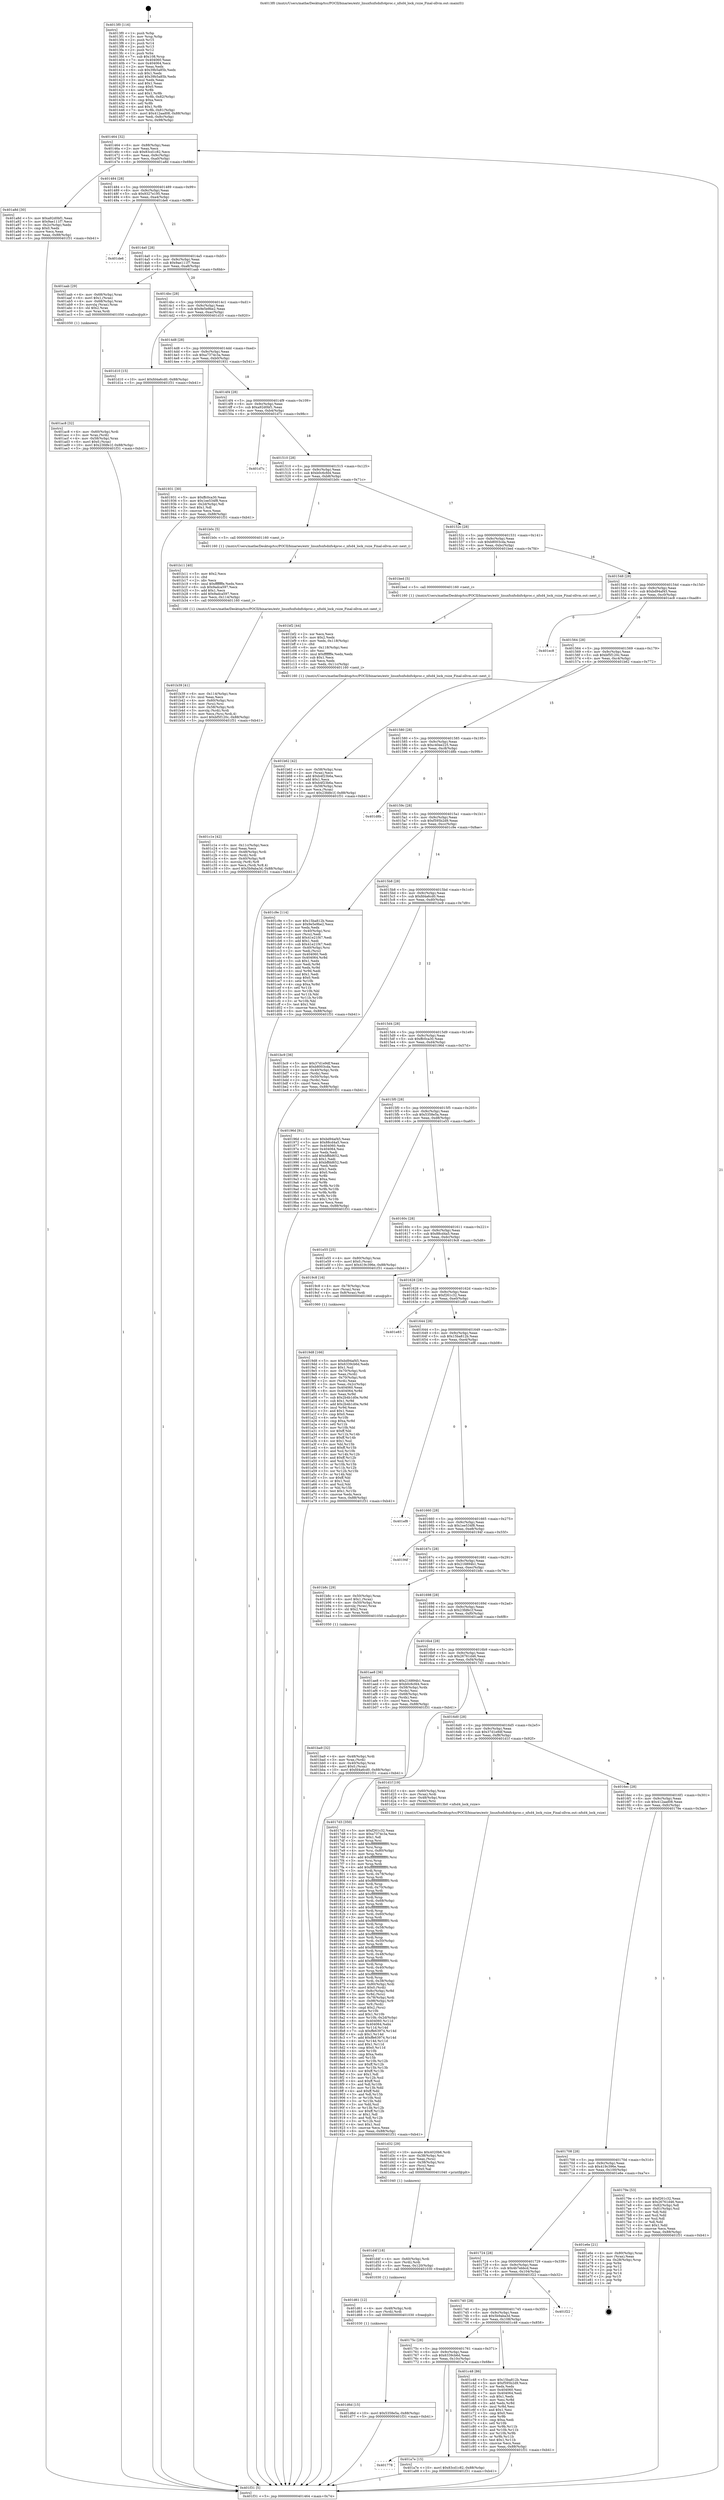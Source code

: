 digraph "0x4013f0" {
  label = "0x4013f0 (/mnt/c/Users/mathe/Desktop/tcc/POCII/binaries/extr_linuxfsnfsdnfs4proc.c_nfsd4_lock_rsize_Final-ollvm.out::main(0))"
  labelloc = "t"
  node[shape=record]

  Entry [label="",width=0.3,height=0.3,shape=circle,fillcolor=black,style=filled]
  "0x401464" [label="{
     0x401464 [32]\l
     | [instrs]\l
     &nbsp;&nbsp;0x401464 \<+6\>: mov -0x88(%rbp),%eax\l
     &nbsp;&nbsp;0x40146a \<+2\>: mov %eax,%ecx\l
     &nbsp;&nbsp;0x40146c \<+6\>: sub $0x83cd1c82,%ecx\l
     &nbsp;&nbsp;0x401472 \<+6\>: mov %eax,-0x9c(%rbp)\l
     &nbsp;&nbsp;0x401478 \<+6\>: mov %ecx,-0xa0(%rbp)\l
     &nbsp;&nbsp;0x40147e \<+6\>: je 0000000000401a8d \<main+0x69d\>\l
  }"]
  "0x401a8d" [label="{
     0x401a8d [30]\l
     | [instrs]\l
     &nbsp;&nbsp;0x401a8d \<+5\>: mov $0xa92d0bf1,%eax\l
     &nbsp;&nbsp;0x401a92 \<+5\>: mov $0x9ae111f7,%ecx\l
     &nbsp;&nbsp;0x401a97 \<+3\>: mov -0x2c(%rbp),%edx\l
     &nbsp;&nbsp;0x401a9a \<+3\>: cmp $0x0,%edx\l
     &nbsp;&nbsp;0x401a9d \<+3\>: cmove %ecx,%eax\l
     &nbsp;&nbsp;0x401aa0 \<+6\>: mov %eax,-0x88(%rbp)\l
     &nbsp;&nbsp;0x401aa6 \<+5\>: jmp 0000000000401f31 \<main+0xb41\>\l
  }"]
  "0x401484" [label="{
     0x401484 [28]\l
     | [instrs]\l
     &nbsp;&nbsp;0x401484 \<+5\>: jmp 0000000000401489 \<main+0x99\>\l
     &nbsp;&nbsp;0x401489 \<+6\>: mov -0x9c(%rbp),%eax\l
     &nbsp;&nbsp;0x40148f \<+5\>: sub $0x9327e195,%eax\l
     &nbsp;&nbsp;0x401494 \<+6\>: mov %eax,-0xa4(%rbp)\l
     &nbsp;&nbsp;0x40149a \<+6\>: je 0000000000401de6 \<main+0x9f6\>\l
  }"]
  Exit [label="",width=0.3,height=0.3,shape=circle,fillcolor=black,style=filled,peripheries=2]
  "0x401de6" [label="{
     0x401de6\l
  }", style=dashed]
  "0x4014a0" [label="{
     0x4014a0 [28]\l
     | [instrs]\l
     &nbsp;&nbsp;0x4014a0 \<+5\>: jmp 00000000004014a5 \<main+0xb5\>\l
     &nbsp;&nbsp;0x4014a5 \<+6\>: mov -0x9c(%rbp),%eax\l
     &nbsp;&nbsp;0x4014ab \<+5\>: sub $0x9ae111f7,%eax\l
     &nbsp;&nbsp;0x4014b0 \<+6\>: mov %eax,-0xa8(%rbp)\l
     &nbsp;&nbsp;0x4014b6 \<+6\>: je 0000000000401aab \<main+0x6bb\>\l
  }"]
  "0x401d6d" [label="{
     0x401d6d [15]\l
     | [instrs]\l
     &nbsp;&nbsp;0x401d6d \<+10\>: movl $0x5358e5a,-0x88(%rbp)\l
     &nbsp;&nbsp;0x401d77 \<+5\>: jmp 0000000000401f31 \<main+0xb41\>\l
  }"]
  "0x401aab" [label="{
     0x401aab [29]\l
     | [instrs]\l
     &nbsp;&nbsp;0x401aab \<+4\>: mov -0x68(%rbp),%rax\l
     &nbsp;&nbsp;0x401aaf \<+6\>: movl $0x1,(%rax)\l
     &nbsp;&nbsp;0x401ab5 \<+4\>: mov -0x68(%rbp),%rax\l
     &nbsp;&nbsp;0x401ab9 \<+3\>: movslq (%rax),%rax\l
     &nbsp;&nbsp;0x401abc \<+4\>: shl $0x2,%rax\l
     &nbsp;&nbsp;0x401ac0 \<+3\>: mov %rax,%rdi\l
     &nbsp;&nbsp;0x401ac3 \<+5\>: call 0000000000401050 \<malloc@plt\>\l
     | [calls]\l
     &nbsp;&nbsp;0x401050 \{1\} (unknown)\l
  }"]
  "0x4014bc" [label="{
     0x4014bc [28]\l
     | [instrs]\l
     &nbsp;&nbsp;0x4014bc \<+5\>: jmp 00000000004014c1 \<main+0xd1\>\l
     &nbsp;&nbsp;0x4014c1 \<+6\>: mov -0x9c(%rbp),%eax\l
     &nbsp;&nbsp;0x4014c7 \<+5\>: sub $0x9e5e9be2,%eax\l
     &nbsp;&nbsp;0x4014cc \<+6\>: mov %eax,-0xac(%rbp)\l
     &nbsp;&nbsp;0x4014d2 \<+6\>: je 0000000000401d10 \<main+0x920\>\l
  }"]
  "0x401d61" [label="{
     0x401d61 [12]\l
     | [instrs]\l
     &nbsp;&nbsp;0x401d61 \<+4\>: mov -0x48(%rbp),%rdi\l
     &nbsp;&nbsp;0x401d65 \<+3\>: mov (%rdi),%rdi\l
     &nbsp;&nbsp;0x401d68 \<+5\>: call 0000000000401030 \<free@plt\>\l
     | [calls]\l
     &nbsp;&nbsp;0x401030 \{1\} (unknown)\l
  }"]
  "0x401d10" [label="{
     0x401d10 [15]\l
     | [instrs]\l
     &nbsp;&nbsp;0x401d10 \<+10\>: movl $0xfd4a6cd0,-0x88(%rbp)\l
     &nbsp;&nbsp;0x401d1a \<+5\>: jmp 0000000000401f31 \<main+0xb41\>\l
  }"]
  "0x4014d8" [label="{
     0x4014d8 [28]\l
     | [instrs]\l
     &nbsp;&nbsp;0x4014d8 \<+5\>: jmp 00000000004014dd \<main+0xed\>\l
     &nbsp;&nbsp;0x4014dd \<+6\>: mov -0x9c(%rbp),%eax\l
     &nbsp;&nbsp;0x4014e3 \<+5\>: sub $0xa7374c3a,%eax\l
     &nbsp;&nbsp;0x4014e8 \<+6\>: mov %eax,-0xb0(%rbp)\l
     &nbsp;&nbsp;0x4014ee \<+6\>: je 0000000000401931 \<main+0x541\>\l
  }"]
  "0x401d4f" [label="{
     0x401d4f [18]\l
     | [instrs]\l
     &nbsp;&nbsp;0x401d4f \<+4\>: mov -0x60(%rbp),%rdi\l
     &nbsp;&nbsp;0x401d53 \<+3\>: mov (%rdi),%rdi\l
     &nbsp;&nbsp;0x401d56 \<+6\>: mov %eax,-0x120(%rbp)\l
     &nbsp;&nbsp;0x401d5c \<+5\>: call 0000000000401030 \<free@plt\>\l
     | [calls]\l
     &nbsp;&nbsp;0x401030 \{1\} (unknown)\l
  }"]
  "0x401931" [label="{
     0x401931 [30]\l
     | [instrs]\l
     &nbsp;&nbsp;0x401931 \<+5\>: mov $0xffc0ca30,%eax\l
     &nbsp;&nbsp;0x401936 \<+5\>: mov $0x1ee534f8,%ecx\l
     &nbsp;&nbsp;0x40193b \<+3\>: mov -0x2d(%rbp),%dl\l
     &nbsp;&nbsp;0x40193e \<+3\>: test $0x1,%dl\l
     &nbsp;&nbsp;0x401941 \<+3\>: cmovne %ecx,%eax\l
     &nbsp;&nbsp;0x401944 \<+6\>: mov %eax,-0x88(%rbp)\l
     &nbsp;&nbsp;0x40194a \<+5\>: jmp 0000000000401f31 \<main+0xb41\>\l
  }"]
  "0x4014f4" [label="{
     0x4014f4 [28]\l
     | [instrs]\l
     &nbsp;&nbsp;0x4014f4 \<+5\>: jmp 00000000004014f9 \<main+0x109\>\l
     &nbsp;&nbsp;0x4014f9 \<+6\>: mov -0x9c(%rbp),%eax\l
     &nbsp;&nbsp;0x4014ff \<+5\>: sub $0xa92d0bf1,%eax\l
     &nbsp;&nbsp;0x401504 \<+6\>: mov %eax,-0xb4(%rbp)\l
     &nbsp;&nbsp;0x40150a \<+6\>: je 0000000000401d7c \<main+0x98c\>\l
  }"]
  "0x401d32" [label="{
     0x401d32 [29]\l
     | [instrs]\l
     &nbsp;&nbsp;0x401d32 \<+10\>: movabs $0x4020b6,%rdi\l
     &nbsp;&nbsp;0x401d3c \<+4\>: mov -0x38(%rbp),%rsi\l
     &nbsp;&nbsp;0x401d40 \<+2\>: mov %eax,(%rsi)\l
     &nbsp;&nbsp;0x401d42 \<+4\>: mov -0x38(%rbp),%rsi\l
     &nbsp;&nbsp;0x401d46 \<+2\>: mov (%rsi),%esi\l
     &nbsp;&nbsp;0x401d48 \<+2\>: mov $0x0,%al\l
     &nbsp;&nbsp;0x401d4a \<+5\>: call 0000000000401040 \<printf@plt\>\l
     | [calls]\l
     &nbsp;&nbsp;0x401040 \{1\} (unknown)\l
  }"]
  "0x401d7c" [label="{
     0x401d7c\l
  }", style=dashed]
  "0x401510" [label="{
     0x401510 [28]\l
     | [instrs]\l
     &nbsp;&nbsp;0x401510 \<+5\>: jmp 0000000000401515 \<main+0x125\>\l
     &nbsp;&nbsp;0x401515 \<+6\>: mov -0x9c(%rbp),%eax\l
     &nbsp;&nbsp;0x40151b \<+5\>: sub $0xb0c6cfd4,%eax\l
     &nbsp;&nbsp;0x401520 \<+6\>: mov %eax,-0xb8(%rbp)\l
     &nbsp;&nbsp;0x401526 \<+6\>: je 0000000000401b0c \<main+0x71c\>\l
  }"]
  "0x401c1e" [label="{
     0x401c1e [42]\l
     | [instrs]\l
     &nbsp;&nbsp;0x401c1e \<+6\>: mov -0x11c(%rbp),%ecx\l
     &nbsp;&nbsp;0x401c24 \<+3\>: imul %eax,%ecx\l
     &nbsp;&nbsp;0x401c27 \<+4\>: mov -0x48(%rbp),%rdi\l
     &nbsp;&nbsp;0x401c2b \<+3\>: mov (%rdi),%rdi\l
     &nbsp;&nbsp;0x401c2e \<+4\>: mov -0x40(%rbp),%r8\l
     &nbsp;&nbsp;0x401c32 \<+3\>: movslq (%r8),%r8\l
     &nbsp;&nbsp;0x401c35 \<+4\>: mov %ecx,(%rdi,%r8,4)\l
     &nbsp;&nbsp;0x401c39 \<+10\>: movl $0x5b9aba3d,-0x88(%rbp)\l
     &nbsp;&nbsp;0x401c43 \<+5\>: jmp 0000000000401f31 \<main+0xb41\>\l
  }"]
  "0x401b0c" [label="{
     0x401b0c [5]\l
     | [instrs]\l
     &nbsp;&nbsp;0x401b0c \<+5\>: call 0000000000401160 \<next_i\>\l
     | [calls]\l
     &nbsp;&nbsp;0x401160 \{1\} (/mnt/c/Users/mathe/Desktop/tcc/POCII/binaries/extr_linuxfsnfsdnfs4proc.c_nfsd4_lock_rsize_Final-ollvm.out::next_i)\l
  }"]
  "0x40152c" [label="{
     0x40152c [28]\l
     | [instrs]\l
     &nbsp;&nbsp;0x40152c \<+5\>: jmp 0000000000401531 \<main+0x141\>\l
     &nbsp;&nbsp;0x401531 \<+6\>: mov -0x9c(%rbp),%eax\l
     &nbsp;&nbsp;0x401537 \<+5\>: sub $0xb8003cda,%eax\l
     &nbsp;&nbsp;0x40153c \<+6\>: mov %eax,-0xbc(%rbp)\l
     &nbsp;&nbsp;0x401542 \<+6\>: je 0000000000401bed \<main+0x7fd\>\l
  }"]
  "0x401bf2" [label="{
     0x401bf2 [44]\l
     | [instrs]\l
     &nbsp;&nbsp;0x401bf2 \<+2\>: xor %ecx,%ecx\l
     &nbsp;&nbsp;0x401bf4 \<+5\>: mov $0x2,%edx\l
     &nbsp;&nbsp;0x401bf9 \<+6\>: mov %edx,-0x118(%rbp)\l
     &nbsp;&nbsp;0x401bff \<+1\>: cltd\l
     &nbsp;&nbsp;0x401c00 \<+6\>: mov -0x118(%rbp),%esi\l
     &nbsp;&nbsp;0x401c06 \<+2\>: idiv %esi\l
     &nbsp;&nbsp;0x401c08 \<+6\>: imul $0xfffffffe,%edx,%edx\l
     &nbsp;&nbsp;0x401c0e \<+3\>: sub $0x1,%ecx\l
     &nbsp;&nbsp;0x401c11 \<+2\>: sub %ecx,%edx\l
     &nbsp;&nbsp;0x401c13 \<+6\>: mov %edx,-0x11c(%rbp)\l
     &nbsp;&nbsp;0x401c19 \<+5\>: call 0000000000401160 \<next_i\>\l
     | [calls]\l
     &nbsp;&nbsp;0x401160 \{1\} (/mnt/c/Users/mathe/Desktop/tcc/POCII/binaries/extr_linuxfsnfsdnfs4proc.c_nfsd4_lock_rsize_Final-ollvm.out::next_i)\l
  }"]
  "0x401bed" [label="{
     0x401bed [5]\l
     | [instrs]\l
     &nbsp;&nbsp;0x401bed \<+5\>: call 0000000000401160 \<next_i\>\l
     | [calls]\l
     &nbsp;&nbsp;0x401160 \{1\} (/mnt/c/Users/mathe/Desktop/tcc/POCII/binaries/extr_linuxfsnfsdnfs4proc.c_nfsd4_lock_rsize_Final-ollvm.out::next_i)\l
  }"]
  "0x401548" [label="{
     0x401548 [28]\l
     | [instrs]\l
     &nbsp;&nbsp;0x401548 \<+5\>: jmp 000000000040154d \<main+0x15d\>\l
     &nbsp;&nbsp;0x40154d \<+6\>: mov -0x9c(%rbp),%eax\l
     &nbsp;&nbsp;0x401553 \<+5\>: sub $0xbd94af45,%eax\l
     &nbsp;&nbsp;0x401558 \<+6\>: mov %eax,-0xc0(%rbp)\l
     &nbsp;&nbsp;0x40155e \<+6\>: je 0000000000401ec8 \<main+0xad8\>\l
  }"]
  "0x401ba9" [label="{
     0x401ba9 [32]\l
     | [instrs]\l
     &nbsp;&nbsp;0x401ba9 \<+4\>: mov -0x48(%rbp),%rdi\l
     &nbsp;&nbsp;0x401bad \<+3\>: mov %rax,(%rdi)\l
     &nbsp;&nbsp;0x401bb0 \<+4\>: mov -0x40(%rbp),%rax\l
     &nbsp;&nbsp;0x401bb4 \<+6\>: movl $0x0,(%rax)\l
     &nbsp;&nbsp;0x401bba \<+10\>: movl $0xfd4a6cd0,-0x88(%rbp)\l
     &nbsp;&nbsp;0x401bc4 \<+5\>: jmp 0000000000401f31 \<main+0xb41\>\l
  }"]
  "0x401ec8" [label="{
     0x401ec8\l
  }", style=dashed]
  "0x401564" [label="{
     0x401564 [28]\l
     | [instrs]\l
     &nbsp;&nbsp;0x401564 \<+5\>: jmp 0000000000401569 \<main+0x179\>\l
     &nbsp;&nbsp;0x401569 \<+6\>: mov -0x9c(%rbp),%eax\l
     &nbsp;&nbsp;0x40156f \<+5\>: sub $0xbf5f120c,%eax\l
     &nbsp;&nbsp;0x401574 \<+6\>: mov %eax,-0xc4(%rbp)\l
     &nbsp;&nbsp;0x40157a \<+6\>: je 0000000000401b62 \<main+0x772\>\l
  }"]
  "0x401b39" [label="{
     0x401b39 [41]\l
     | [instrs]\l
     &nbsp;&nbsp;0x401b39 \<+6\>: mov -0x114(%rbp),%ecx\l
     &nbsp;&nbsp;0x401b3f \<+3\>: imul %eax,%ecx\l
     &nbsp;&nbsp;0x401b42 \<+4\>: mov -0x60(%rbp),%rsi\l
     &nbsp;&nbsp;0x401b46 \<+3\>: mov (%rsi),%rsi\l
     &nbsp;&nbsp;0x401b49 \<+4\>: mov -0x58(%rbp),%rdi\l
     &nbsp;&nbsp;0x401b4d \<+3\>: movslq (%rdi),%rdi\l
     &nbsp;&nbsp;0x401b50 \<+3\>: mov %ecx,(%rsi,%rdi,4)\l
     &nbsp;&nbsp;0x401b53 \<+10\>: movl $0xbf5f120c,-0x88(%rbp)\l
     &nbsp;&nbsp;0x401b5d \<+5\>: jmp 0000000000401f31 \<main+0xb41\>\l
  }"]
  "0x401b62" [label="{
     0x401b62 [42]\l
     | [instrs]\l
     &nbsp;&nbsp;0x401b62 \<+4\>: mov -0x58(%rbp),%rax\l
     &nbsp;&nbsp;0x401b66 \<+2\>: mov (%rax),%ecx\l
     &nbsp;&nbsp;0x401b68 \<+6\>: add $0xb4f23b6a,%ecx\l
     &nbsp;&nbsp;0x401b6e \<+3\>: add $0x1,%ecx\l
     &nbsp;&nbsp;0x401b71 \<+6\>: sub $0xb4f23b6a,%ecx\l
     &nbsp;&nbsp;0x401b77 \<+4\>: mov -0x58(%rbp),%rax\l
     &nbsp;&nbsp;0x401b7b \<+2\>: mov %ecx,(%rax)\l
     &nbsp;&nbsp;0x401b7d \<+10\>: movl $0x23fdfe1f,-0x88(%rbp)\l
     &nbsp;&nbsp;0x401b87 \<+5\>: jmp 0000000000401f31 \<main+0xb41\>\l
  }"]
  "0x401580" [label="{
     0x401580 [28]\l
     | [instrs]\l
     &nbsp;&nbsp;0x401580 \<+5\>: jmp 0000000000401585 \<main+0x195\>\l
     &nbsp;&nbsp;0x401585 \<+6\>: mov -0x9c(%rbp),%eax\l
     &nbsp;&nbsp;0x40158b \<+5\>: sub $0xc40ee225,%eax\l
     &nbsp;&nbsp;0x401590 \<+6\>: mov %eax,-0xc8(%rbp)\l
     &nbsp;&nbsp;0x401596 \<+6\>: je 0000000000401d8b \<main+0x99b\>\l
  }"]
  "0x401b11" [label="{
     0x401b11 [40]\l
     | [instrs]\l
     &nbsp;&nbsp;0x401b11 \<+5\>: mov $0x2,%ecx\l
     &nbsp;&nbsp;0x401b16 \<+1\>: cltd\l
     &nbsp;&nbsp;0x401b17 \<+2\>: idiv %ecx\l
     &nbsp;&nbsp;0x401b19 \<+6\>: imul $0xfffffffe,%edx,%ecx\l
     &nbsp;&nbsp;0x401b1f \<+6\>: sub $0x9adca597,%ecx\l
     &nbsp;&nbsp;0x401b25 \<+3\>: add $0x1,%ecx\l
     &nbsp;&nbsp;0x401b28 \<+6\>: add $0x9adca597,%ecx\l
     &nbsp;&nbsp;0x401b2e \<+6\>: mov %ecx,-0x114(%rbp)\l
     &nbsp;&nbsp;0x401b34 \<+5\>: call 0000000000401160 \<next_i\>\l
     | [calls]\l
     &nbsp;&nbsp;0x401160 \{1\} (/mnt/c/Users/mathe/Desktop/tcc/POCII/binaries/extr_linuxfsnfsdnfs4proc.c_nfsd4_lock_rsize_Final-ollvm.out::next_i)\l
  }"]
  "0x401d8b" [label="{
     0x401d8b\l
  }", style=dashed]
  "0x40159c" [label="{
     0x40159c [28]\l
     | [instrs]\l
     &nbsp;&nbsp;0x40159c \<+5\>: jmp 00000000004015a1 \<main+0x1b1\>\l
     &nbsp;&nbsp;0x4015a1 \<+6\>: mov -0x9c(%rbp),%eax\l
     &nbsp;&nbsp;0x4015a7 \<+5\>: sub $0xf595b2d9,%eax\l
     &nbsp;&nbsp;0x4015ac \<+6\>: mov %eax,-0xcc(%rbp)\l
     &nbsp;&nbsp;0x4015b2 \<+6\>: je 0000000000401c9e \<main+0x8ae\>\l
  }"]
  "0x401ac8" [label="{
     0x401ac8 [32]\l
     | [instrs]\l
     &nbsp;&nbsp;0x401ac8 \<+4\>: mov -0x60(%rbp),%rdi\l
     &nbsp;&nbsp;0x401acc \<+3\>: mov %rax,(%rdi)\l
     &nbsp;&nbsp;0x401acf \<+4\>: mov -0x58(%rbp),%rax\l
     &nbsp;&nbsp;0x401ad3 \<+6\>: movl $0x0,(%rax)\l
     &nbsp;&nbsp;0x401ad9 \<+10\>: movl $0x23fdfe1f,-0x88(%rbp)\l
     &nbsp;&nbsp;0x401ae3 \<+5\>: jmp 0000000000401f31 \<main+0xb41\>\l
  }"]
  "0x401c9e" [label="{
     0x401c9e [114]\l
     | [instrs]\l
     &nbsp;&nbsp;0x401c9e \<+5\>: mov $0x15ba812b,%eax\l
     &nbsp;&nbsp;0x401ca3 \<+5\>: mov $0x9e5e9be2,%ecx\l
     &nbsp;&nbsp;0x401ca8 \<+2\>: xor %edx,%edx\l
     &nbsp;&nbsp;0x401caa \<+4\>: mov -0x40(%rbp),%rsi\l
     &nbsp;&nbsp;0x401cae \<+2\>: mov (%rsi),%edi\l
     &nbsp;&nbsp;0x401cb0 \<+6\>: add $0x41e21f47,%edi\l
     &nbsp;&nbsp;0x401cb6 \<+3\>: add $0x1,%edi\l
     &nbsp;&nbsp;0x401cb9 \<+6\>: sub $0x41e21f47,%edi\l
     &nbsp;&nbsp;0x401cbf \<+4\>: mov -0x40(%rbp),%rsi\l
     &nbsp;&nbsp;0x401cc3 \<+2\>: mov %edi,(%rsi)\l
     &nbsp;&nbsp;0x401cc5 \<+7\>: mov 0x404060,%edi\l
     &nbsp;&nbsp;0x401ccc \<+8\>: mov 0x404064,%r8d\l
     &nbsp;&nbsp;0x401cd4 \<+3\>: sub $0x1,%edx\l
     &nbsp;&nbsp;0x401cd7 \<+3\>: mov %edi,%r9d\l
     &nbsp;&nbsp;0x401cda \<+3\>: add %edx,%r9d\l
     &nbsp;&nbsp;0x401cdd \<+4\>: imul %r9d,%edi\l
     &nbsp;&nbsp;0x401ce1 \<+3\>: and $0x1,%edi\l
     &nbsp;&nbsp;0x401ce4 \<+3\>: cmp $0x0,%edi\l
     &nbsp;&nbsp;0x401ce7 \<+4\>: sete %r10b\l
     &nbsp;&nbsp;0x401ceb \<+4\>: cmp $0xa,%r8d\l
     &nbsp;&nbsp;0x401cef \<+4\>: setl %r11b\l
     &nbsp;&nbsp;0x401cf3 \<+3\>: mov %r10b,%bl\l
     &nbsp;&nbsp;0x401cf6 \<+3\>: and %r11b,%bl\l
     &nbsp;&nbsp;0x401cf9 \<+3\>: xor %r11b,%r10b\l
     &nbsp;&nbsp;0x401cfc \<+3\>: or %r10b,%bl\l
     &nbsp;&nbsp;0x401cff \<+3\>: test $0x1,%bl\l
     &nbsp;&nbsp;0x401d02 \<+3\>: cmovne %ecx,%eax\l
     &nbsp;&nbsp;0x401d05 \<+6\>: mov %eax,-0x88(%rbp)\l
     &nbsp;&nbsp;0x401d0b \<+5\>: jmp 0000000000401f31 \<main+0xb41\>\l
  }"]
  "0x4015b8" [label="{
     0x4015b8 [28]\l
     | [instrs]\l
     &nbsp;&nbsp;0x4015b8 \<+5\>: jmp 00000000004015bd \<main+0x1cd\>\l
     &nbsp;&nbsp;0x4015bd \<+6\>: mov -0x9c(%rbp),%eax\l
     &nbsp;&nbsp;0x4015c3 \<+5\>: sub $0xfd4a6cd0,%eax\l
     &nbsp;&nbsp;0x4015c8 \<+6\>: mov %eax,-0xd0(%rbp)\l
     &nbsp;&nbsp;0x4015ce \<+6\>: je 0000000000401bc9 \<main+0x7d9\>\l
  }"]
  "0x401778" [label="{
     0x401778\l
  }", style=dashed]
  "0x401bc9" [label="{
     0x401bc9 [36]\l
     | [instrs]\l
     &nbsp;&nbsp;0x401bc9 \<+5\>: mov $0x37d1e9df,%eax\l
     &nbsp;&nbsp;0x401bce \<+5\>: mov $0xb8003cda,%ecx\l
     &nbsp;&nbsp;0x401bd3 \<+4\>: mov -0x40(%rbp),%rdx\l
     &nbsp;&nbsp;0x401bd7 \<+2\>: mov (%rdx),%esi\l
     &nbsp;&nbsp;0x401bd9 \<+4\>: mov -0x50(%rbp),%rdx\l
     &nbsp;&nbsp;0x401bdd \<+2\>: cmp (%rdx),%esi\l
     &nbsp;&nbsp;0x401bdf \<+3\>: cmovl %ecx,%eax\l
     &nbsp;&nbsp;0x401be2 \<+6\>: mov %eax,-0x88(%rbp)\l
     &nbsp;&nbsp;0x401be8 \<+5\>: jmp 0000000000401f31 \<main+0xb41\>\l
  }"]
  "0x4015d4" [label="{
     0x4015d4 [28]\l
     | [instrs]\l
     &nbsp;&nbsp;0x4015d4 \<+5\>: jmp 00000000004015d9 \<main+0x1e9\>\l
     &nbsp;&nbsp;0x4015d9 \<+6\>: mov -0x9c(%rbp),%eax\l
     &nbsp;&nbsp;0x4015df \<+5\>: sub $0xffc0ca30,%eax\l
     &nbsp;&nbsp;0x4015e4 \<+6\>: mov %eax,-0xd4(%rbp)\l
     &nbsp;&nbsp;0x4015ea \<+6\>: je 000000000040196d \<main+0x57d\>\l
  }"]
  "0x401a7e" [label="{
     0x401a7e [15]\l
     | [instrs]\l
     &nbsp;&nbsp;0x401a7e \<+10\>: movl $0x83cd1c82,-0x88(%rbp)\l
     &nbsp;&nbsp;0x401a88 \<+5\>: jmp 0000000000401f31 \<main+0xb41\>\l
  }"]
  "0x40196d" [label="{
     0x40196d [91]\l
     | [instrs]\l
     &nbsp;&nbsp;0x40196d \<+5\>: mov $0xbd94af45,%eax\l
     &nbsp;&nbsp;0x401972 \<+5\>: mov $0x88cd4a5,%ecx\l
     &nbsp;&nbsp;0x401977 \<+7\>: mov 0x404060,%edx\l
     &nbsp;&nbsp;0x40197e \<+7\>: mov 0x404064,%esi\l
     &nbsp;&nbsp;0x401985 \<+2\>: mov %edx,%edi\l
     &nbsp;&nbsp;0x401987 \<+6\>: add $0xbffdd652,%edi\l
     &nbsp;&nbsp;0x40198d \<+3\>: sub $0x1,%edi\l
     &nbsp;&nbsp;0x401990 \<+6\>: sub $0xbffdd652,%edi\l
     &nbsp;&nbsp;0x401996 \<+3\>: imul %edi,%edx\l
     &nbsp;&nbsp;0x401999 \<+3\>: and $0x1,%edx\l
     &nbsp;&nbsp;0x40199c \<+3\>: cmp $0x0,%edx\l
     &nbsp;&nbsp;0x40199f \<+4\>: sete %r8b\l
     &nbsp;&nbsp;0x4019a3 \<+3\>: cmp $0xa,%esi\l
     &nbsp;&nbsp;0x4019a6 \<+4\>: setl %r9b\l
     &nbsp;&nbsp;0x4019aa \<+3\>: mov %r8b,%r10b\l
     &nbsp;&nbsp;0x4019ad \<+3\>: and %r9b,%r10b\l
     &nbsp;&nbsp;0x4019b0 \<+3\>: xor %r9b,%r8b\l
     &nbsp;&nbsp;0x4019b3 \<+3\>: or %r8b,%r10b\l
     &nbsp;&nbsp;0x4019b6 \<+4\>: test $0x1,%r10b\l
     &nbsp;&nbsp;0x4019ba \<+3\>: cmovne %ecx,%eax\l
     &nbsp;&nbsp;0x4019bd \<+6\>: mov %eax,-0x88(%rbp)\l
     &nbsp;&nbsp;0x4019c3 \<+5\>: jmp 0000000000401f31 \<main+0xb41\>\l
  }"]
  "0x4015f0" [label="{
     0x4015f0 [28]\l
     | [instrs]\l
     &nbsp;&nbsp;0x4015f0 \<+5\>: jmp 00000000004015f5 \<main+0x205\>\l
     &nbsp;&nbsp;0x4015f5 \<+6\>: mov -0x9c(%rbp),%eax\l
     &nbsp;&nbsp;0x4015fb \<+5\>: sub $0x5358e5a,%eax\l
     &nbsp;&nbsp;0x401600 \<+6\>: mov %eax,-0xd8(%rbp)\l
     &nbsp;&nbsp;0x401606 \<+6\>: je 0000000000401e55 \<main+0xa65\>\l
  }"]
  "0x40175c" [label="{
     0x40175c [28]\l
     | [instrs]\l
     &nbsp;&nbsp;0x40175c \<+5\>: jmp 0000000000401761 \<main+0x371\>\l
     &nbsp;&nbsp;0x401761 \<+6\>: mov -0x9c(%rbp),%eax\l
     &nbsp;&nbsp;0x401767 \<+5\>: sub $0x6339cb6d,%eax\l
     &nbsp;&nbsp;0x40176c \<+6\>: mov %eax,-0x10c(%rbp)\l
     &nbsp;&nbsp;0x401772 \<+6\>: je 0000000000401a7e \<main+0x68e\>\l
  }"]
  "0x401e55" [label="{
     0x401e55 [25]\l
     | [instrs]\l
     &nbsp;&nbsp;0x401e55 \<+4\>: mov -0x80(%rbp),%rax\l
     &nbsp;&nbsp;0x401e59 \<+6\>: movl $0x0,(%rax)\l
     &nbsp;&nbsp;0x401e5f \<+10\>: movl $0x419c396e,-0x88(%rbp)\l
     &nbsp;&nbsp;0x401e69 \<+5\>: jmp 0000000000401f31 \<main+0xb41\>\l
  }"]
  "0x40160c" [label="{
     0x40160c [28]\l
     | [instrs]\l
     &nbsp;&nbsp;0x40160c \<+5\>: jmp 0000000000401611 \<main+0x221\>\l
     &nbsp;&nbsp;0x401611 \<+6\>: mov -0x9c(%rbp),%eax\l
     &nbsp;&nbsp;0x401617 \<+5\>: sub $0x88cd4a5,%eax\l
     &nbsp;&nbsp;0x40161c \<+6\>: mov %eax,-0xdc(%rbp)\l
     &nbsp;&nbsp;0x401622 \<+6\>: je 00000000004019c8 \<main+0x5d8\>\l
  }"]
  "0x401c48" [label="{
     0x401c48 [86]\l
     | [instrs]\l
     &nbsp;&nbsp;0x401c48 \<+5\>: mov $0x15ba812b,%eax\l
     &nbsp;&nbsp;0x401c4d \<+5\>: mov $0xf595b2d9,%ecx\l
     &nbsp;&nbsp;0x401c52 \<+2\>: xor %edx,%edx\l
     &nbsp;&nbsp;0x401c54 \<+7\>: mov 0x404060,%esi\l
     &nbsp;&nbsp;0x401c5b \<+7\>: mov 0x404064,%edi\l
     &nbsp;&nbsp;0x401c62 \<+3\>: sub $0x1,%edx\l
     &nbsp;&nbsp;0x401c65 \<+3\>: mov %esi,%r8d\l
     &nbsp;&nbsp;0x401c68 \<+3\>: add %edx,%r8d\l
     &nbsp;&nbsp;0x401c6b \<+4\>: imul %r8d,%esi\l
     &nbsp;&nbsp;0x401c6f \<+3\>: and $0x1,%esi\l
     &nbsp;&nbsp;0x401c72 \<+3\>: cmp $0x0,%esi\l
     &nbsp;&nbsp;0x401c75 \<+4\>: sete %r9b\l
     &nbsp;&nbsp;0x401c79 \<+3\>: cmp $0xa,%edi\l
     &nbsp;&nbsp;0x401c7c \<+4\>: setl %r10b\l
     &nbsp;&nbsp;0x401c80 \<+3\>: mov %r9b,%r11b\l
     &nbsp;&nbsp;0x401c83 \<+3\>: and %r10b,%r11b\l
     &nbsp;&nbsp;0x401c86 \<+3\>: xor %r10b,%r9b\l
     &nbsp;&nbsp;0x401c89 \<+3\>: or %r9b,%r11b\l
     &nbsp;&nbsp;0x401c8c \<+4\>: test $0x1,%r11b\l
     &nbsp;&nbsp;0x401c90 \<+3\>: cmovne %ecx,%eax\l
     &nbsp;&nbsp;0x401c93 \<+6\>: mov %eax,-0x88(%rbp)\l
     &nbsp;&nbsp;0x401c99 \<+5\>: jmp 0000000000401f31 \<main+0xb41\>\l
  }"]
  "0x4019c8" [label="{
     0x4019c8 [16]\l
     | [instrs]\l
     &nbsp;&nbsp;0x4019c8 \<+4\>: mov -0x78(%rbp),%rax\l
     &nbsp;&nbsp;0x4019cc \<+3\>: mov (%rax),%rax\l
     &nbsp;&nbsp;0x4019cf \<+4\>: mov 0x8(%rax),%rdi\l
     &nbsp;&nbsp;0x4019d3 \<+5\>: call 0000000000401060 \<atoi@plt\>\l
     | [calls]\l
     &nbsp;&nbsp;0x401060 \{1\} (unknown)\l
  }"]
  "0x401628" [label="{
     0x401628 [28]\l
     | [instrs]\l
     &nbsp;&nbsp;0x401628 \<+5\>: jmp 000000000040162d \<main+0x23d\>\l
     &nbsp;&nbsp;0x40162d \<+6\>: mov -0x9c(%rbp),%eax\l
     &nbsp;&nbsp;0x401633 \<+5\>: sub $0xf261c32,%eax\l
     &nbsp;&nbsp;0x401638 \<+6\>: mov %eax,-0xe0(%rbp)\l
     &nbsp;&nbsp;0x40163e \<+6\>: je 0000000000401e83 \<main+0xa93\>\l
  }"]
  "0x401740" [label="{
     0x401740 [28]\l
     | [instrs]\l
     &nbsp;&nbsp;0x401740 \<+5\>: jmp 0000000000401745 \<main+0x355\>\l
     &nbsp;&nbsp;0x401745 \<+6\>: mov -0x9c(%rbp),%eax\l
     &nbsp;&nbsp;0x40174b \<+5\>: sub $0x5b9aba3d,%eax\l
     &nbsp;&nbsp;0x401750 \<+6\>: mov %eax,-0x108(%rbp)\l
     &nbsp;&nbsp;0x401756 \<+6\>: je 0000000000401c48 \<main+0x858\>\l
  }"]
  "0x401e83" [label="{
     0x401e83\l
  }", style=dashed]
  "0x401644" [label="{
     0x401644 [28]\l
     | [instrs]\l
     &nbsp;&nbsp;0x401644 \<+5\>: jmp 0000000000401649 \<main+0x259\>\l
     &nbsp;&nbsp;0x401649 \<+6\>: mov -0x9c(%rbp),%eax\l
     &nbsp;&nbsp;0x40164f \<+5\>: sub $0x15ba812b,%eax\l
     &nbsp;&nbsp;0x401654 \<+6\>: mov %eax,-0xe4(%rbp)\l
     &nbsp;&nbsp;0x40165a \<+6\>: je 0000000000401ef8 \<main+0xb08\>\l
  }"]
  "0x401f22" [label="{
     0x401f22\l
  }", style=dashed]
  "0x401ef8" [label="{
     0x401ef8\l
  }", style=dashed]
  "0x401660" [label="{
     0x401660 [28]\l
     | [instrs]\l
     &nbsp;&nbsp;0x401660 \<+5\>: jmp 0000000000401665 \<main+0x275\>\l
     &nbsp;&nbsp;0x401665 \<+6\>: mov -0x9c(%rbp),%eax\l
     &nbsp;&nbsp;0x40166b \<+5\>: sub $0x1ee534f8,%eax\l
     &nbsp;&nbsp;0x401670 \<+6\>: mov %eax,-0xe8(%rbp)\l
     &nbsp;&nbsp;0x401676 \<+6\>: je 000000000040194f \<main+0x55f\>\l
  }"]
  "0x401724" [label="{
     0x401724 [28]\l
     | [instrs]\l
     &nbsp;&nbsp;0x401724 \<+5\>: jmp 0000000000401729 \<main+0x339\>\l
     &nbsp;&nbsp;0x401729 \<+6\>: mov -0x9c(%rbp),%eax\l
     &nbsp;&nbsp;0x40172f \<+5\>: sub $0x4b7ebbcd,%eax\l
     &nbsp;&nbsp;0x401734 \<+6\>: mov %eax,-0x104(%rbp)\l
     &nbsp;&nbsp;0x40173a \<+6\>: je 0000000000401f22 \<main+0xb32\>\l
  }"]
  "0x40194f" [label="{
     0x40194f\l
  }", style=dashed]
  "0x40167c" [label="{
     0x40167c [28]\l
     | [instrs]\l
     &nbsp;&nbsp;0x40167c \<+5\>: jmp 0000000000401681 \<main+0x291\>\l
     &nbsp;&nbsp;0x401681 \<+6\>: mov -0x9c(%rbp),%eax\l
     &nbsp;&nbsp;0x401687 \<+5\>: sub $0x216894b1,%eax\l
     &nbsp;&nbsp;0x40168c \<+6\>: mov %eax,-0xec(%rbp)\l
     &nbsp;&nbsp;0x401692 \<+6\>: je 0000000000401b8c \<main+0x79c\>\l
  }"]
  "0x401e6e" [label="{
     0x401e6e [21]\l
     | [instrs]\l
     &nbsp;&nbsp;0x401e6e \<+4\>: mov -0x80(%rbp),%rax\l
     &nbsp;&nbsp;0x401e72 \<+2\>: mov (%rax),%eax\l
     &nbsp;&nbsp;0x401e74 \<+4\>: lea -0x28(%rbp),%rsp\l
     &nbsp;&nbsp;0x401e78 \<+1\>: pop %rbx\l
     &nbsp;&nbsp;0x401e79 \<+2\>: pop %r12\l
     &nbsp;&nbsp;0x401e7b \<+2\>: pop %r13\l
     &nbsp;&nbsp;0x401e7d \<+2\>: pop %r14\l
     &nbsp;&nbsp;0x401e7f \<+2\>: pop %r15\l
     &nbsp;&nbsp;0x401e81 \<+1\>: pop %rbp\l
     &nbsp;&nbsp;0x401e82 \<+1\>: ret\l
  }"]
  "0x401b8c" [label="{
     0x401b8c [29]\l
     | [instrs]\l
     &nbsp;&nbsp;0x401b8c \<+4\>: mov -0x50(%rbp),%rax\l
     &nbsp;&nbsp;0x401b90 \<+6\>: movl $0x1,(%rax)\l
     &nbsp;&nbsp;0x401b96 \<+4\>: mov -0x50(%rbp),%rax\l
     &nbsp;&nbsp;0x401b9a \<+3\>: movslq (%rax),%rax\l
     &nbsp;&nbsp;0x401b9d \<+4\>: shl $0x2,%rax\l
     &nbsp;&nbsp;0x401ba1 \<+3\>: mov %rax,%rdi\l
     &nbsp;&nbsp;0x401ba4 \<+5\>: call 0000000000401050 \<malloc@plt\>\l
     | [calls]\l
     &nbsp;&nbsp;0x401050 \{1\} (unknown)\l
  }"]
  "0x401698" [label="{
     0x401698 [28]\l
     | [instrs]\l
     &nbsp;&nbsp;0x401698 \<+5\>: jmp 000000000040169d \<main+0x2ad\>\l
     &nbsp;&nbsp;0x40169d \<+6\>: mov -0x9c(%rbp),%eax\l
     &nbsp;&nbsp;0x4016a3 \<+5\>: sub $0x23fdfe1f,%eax\l
     &nbsp;&nbsp;0x4016a8 \<+6\>: mov %eax,-0xf0(%rbp)\l
     &nbsp;&nbsp;0x4016ae \<+6\>: je 0000000000401ae8 \<main+0x6f8\>\l
  }"]
  "0x4019d8" [label="{
     0x4019d8 [166]\l
     | [instrs]\l
     &nbsp;&nbsp;0x4019d8 \<+5\>: mov $0xbd94af45,%ecx\l
     &nbsp;&nbsp;0x4019dd \<+5\>: mov $0x6339cb6d,%edx\l
     &nbsp;&nbsp;0x4019e2 \<+3\>: mov $0x1,%sil\l
     &nbsp;&nbsp;0x4019e5 \<+4\>: mov -0x70(%rbp),%rdi\l
     &nbsp;&nbsp;0x4019e9 \<+2\>: mov %eax,(%rdi)\l
     &nbsp;&nbsp;0x4019eb \<+4\>: mov -0x70(%rbp),%rdi\l
     &nbsp;&nbsp;0x4019ef \<+2\>: mov (%rdi),%eax\l
     &nbsp;&nbsp;0x4019f1 \<+3\>: mov %eax,-0x2c(%rbp)\l
     &nbsp;&nbsp;0x4019f4 \<+7\>: mov 0x404060,%eax\l
     &nbsp;&nbsp;0x4019fb \<+8\>: mov 0x404064,%r8d\l
     &nbsp;&nbsp;0x401a03 \<+3\>: mov %eax,%r9d\l
     &nbsp;&nbsp;0x401a06 \<+7\>: sub $0x2b4b1d0e,%r9d\l
     &nbsp;&nbsp;0x401a0d \<+4\>: sub $0x1,%r9d\l
     &nbsp;&nbsp;0x401a11 \<+7\>: add $0x2b4b1d0e,%r9d\l
     &nbsp;&nbsp;0x401a18 \<+4\>: imul %r9d,%eax\l
     &nbsp;&nbsp;0x401a1c \<+3\>: and $0x1,%eax\l
     &nbsp;&nbsp;0x401a1f \<+3\>: cmp $0x0,%eax\l
     &nbsp;&nbsp;0x401a22 \<+4\>: sete %r10b\l
     &nbsp;&nbsp;0x401a26 \<+4\>: cmp $0xa,%r8d\l
     &nbsp;&nbsp;0x401a2a \<+4\>: setl %r11b\l
     &nbsp;&nbsp;0x401a2e \<+3\>: mov %r10b,%bl\l
     &nbsp;&nbsp;0x401a31 \<+3\>: xor $0xff,%bl\l
     &nbsp;&nbsp;0x401a34 \<+3\>: mov %r11b,%r14b\l
     &nbsp;&nbsp;0x401a37 \<+4\>: xor $0xff,%r14b\l
     &nbsp;&nbsp;0x401a3b \<+4\>: xor $0x1,%sil\l
     &nbsp;&nbsp;0x401a3f \<+3\>: mov %bl,%r15b\l
     &nbsp;&nbsp;0x401a42 \<+4\>: and $0xff,%r15b\l
     &nbsp;&nbsp;0x401a46 \<+3\>: and %sil,%r10b\l
     &nbsp;&nbsp;0x401a49 \<+3\>: mov %r14b,%r12b\l
     &nbsp;&nbsp;0x401a4c \<+4\>: and $0xff,%r12b\l
     &nbsp;&nbsp;0x401a50 \<+3\>: and %sil,%r11b\l
     &nbsp;&nbsp;0x401a53 \<+3\>: or %r10b,%r15b\l
     &nbsp;&nbsp;0x401a56 \<+3\>: or %r11b,%r12b\l
     &nbsp;&nbsp;0x401a59 \<+3\>: xor %r12b,%r15b\l
     &nbsp;&nbsp;0x401a5c \<+3\>: or %r14b,%bl\l
     &nbsp;&nbsp;0x401a5f \<+3\>: xor $0xff,%bl\l
     &nbsp;&nbsp;0x401a62 \<+4\>: or $0x1,%sil\l
     &nbsp;&nbsp;0x401a66 \<+3\>: and %sil,%bl\l
     &nbsp;&nbsp;0x401a69 \<+3\>: or %bl,%r15b\l
     &nbsp;&nbsp;0x401a6c \<+4\>: test $0x1,%r15b\l
     &nbsp;&nbsp;0x401a70 \<+3\>: cmovne %edx,%ecx\l
     &nbsp;&nbsp;0x401a73 \<+6\>: mov %ecx,-0x88(%rbp)\l
     &nbsp;&nbsp;0x401a79 \<+5\>: jmp 0000000000401f31 \<main+0xb41\>\l
  }"]
  "0x401ae8" [label="{
     0x401ae8 [36]\l
     | [instrs]\l
     &nbsp;&nbsp;0x401ae8 \<+5\>: mov $0x216894b1,%eax\l
     &nbsp;&nbsp;0x401aed \<+5\>: mov $0xb0c6cfd4,%ecx\l
     &nbsp;&nbsp;0x401af2 \<+4\>: mov -0x58(%rbp),%rdx\l
     &nbsp;&nbsp;0x401af6 \<+2\>: mov (%rdx),%esi\l
     &nbsp;&nbsp;0x401af8 \<+4\>: mov -0x68(%rbp),%rdx\l
     &nbsp;&nbsp;0x401afc \<+2\>: cmp (%rdx),%esi\l
     &nbsp;&nbsp;0x401afe \<+3\>: cmovl %ecx,%eax\l
     &nbsp;&nbsp;0x401b01 \<+6\>: mov %eax,-0x88(%rbp)\l
     &nbsp;&nbsp;0x401b07 \<+5\>: jmp 0000000000401f31 \<main+0xb41\>\l
  }"]
  "0x4016b4" [label="{
     0x4016b4 [28]\l
     | [instrs]\l
     &nbsp;&nbsp;0x4016b4 \<+5\>: jmp 00000000004016b9 \<main+0x2c9\>\l
     &nbsp;&nbsp;0x4016b9 \<+6\>: mov -0x9c(%rbp),%eax\l
     &nbsp;&nbsp;0x4016bf \<+5\>: sub $0x26761d46,%eax\l
     &nbsp;&nbsp;0x4016c4 \<+6\>: mov %eax,-0xf4(%rbp)\l
     &nbsp;&nbsp;0x4016ca \<+6\>: je 00000000004017d3 \<main+0x3e3\>\l
  }"]
  "0x4013f0" [label="{
     0x4013f0 [116]\l
     | [instrs]\l
     &nbsp;&nbsp;0x4013f0 \<+1\>: push %rbp\l
     &nbsp;&nbsp;0x4013f1 \<+3\>: mov %rsp,%rbp\l
     &nbsp;&nbsp;0x4013f4 \<+2\>: push %r15\l
     &nbsp;&nbsp;0x4013f6 \<+2\>: push %r14\l
     &nbsp;&nbsp;0x4013f8 \<+2\>: push %r13\l
     &nbsp;&nbsp;0x4013fa \<+2\>: push %r12\l
     &nbsp;&nbsp;0x4013fc \<+1\>: push %rbx\l
     &nbsp;&nbsp;0x4013fd \<+7\>: sub $0x108,%rsp\l
     &nbsp;&nbsp;0x401404 \<+7\>: mov 0x404060,%eax\l
     &nbsp;&nbsp;0x40140b \<+7\>: mov 0x404064,%ecx\l
     &nbsp;&nbsp;0x401412 \<+2\>: mov %eax,%edx\l
     &nbsp;&nbsp;0x401414 \<+6\>: sub $0x39b5a85b,%edx\l
     &nbsp;&nbsp;0x40141a \<+3\>: sub $0x1,%edx\l
     &nbsp;&nbsp;0x40141d \<+6\>: add $0x39b5a85b,%edx\l
     &nbsp;&nbsp;0x401423 \<+3\>: imul %edx,%eax\l
     &nbsp;&nbsp;0x401426 \<+3\>: and $0x1,%eax\l
     &nbsp;&nbsp;0x401429 \<+3\>: cmp $0x0,%eax\l
     &nbsp;&nbsp;0x40142c \<+4\>: sete %r8b\l
     &nbsp;&nbsp;0x401430 \<+4\>: and $0x1,%r8b\l
     &nbsp;&nbsp;0x401434 \<+7\>: mov %r8b,-0x82(%rbp)\l
     &nbsp;&nbsp;0x40143b \<+3\>: cmp $0xa,%ecx\l
     &nbsp;&nbsp;0x40143e \<+4\>: setl %r8b\l
     &nbsp;&nbsp;0x401442 \<+4\>: and $0x1,%r8b\l
     &nbsp;&nbsp;0x401446 \<+7\>: mov %r8b,-0x81(%rbp)\l
     &nbsp;&nbsp;0x40144d \<+10\>: movl $0x412aad08,-0x88(%rbp)\l
     &nbsp;&nbsp;0x401457 \<+6\>: mov %edi,-0x8c(%rbp)\l
     &nbsp;&nbsp;0x40145d \<+7\>: mov %rsi,-0x98(%rbp)\l
  }"]
  "0x4017d3" [label="{
     0x4017d3 [350]\l
     | [instrs]\l
     &nbsp;&nbsp;0x4017d3 \<+5\>: mov $0xf261c32,%eax\l
     &nbsp;&nbsp;0x4017d8 \<+5\>: mov $0xa7374c3a,%ecx\l
     &nbsp;&nbsp;0x4017dd \<+2\>: mov $0x1,%dl\l
     &nbsp;&nbsp;0x4017df \<+3\>: mov %rsp,%rsi\l
     &nbsp;&nbsp;0x4017e2 \<+4\>: add $0xfffffffffffffff0,%rsi\l
     &nbsp;&nbsp;0x4017e6 \<+3\>: mov %rsi,%rsp\l
     &nbsp;&nbsp;0x4017e9 \<+4\>: mov %rsi,-0x80(%rbp)\l
     &nbsp;&nbsp;0x4017ed \<+3\>: mov %rsp,%rsi\l
     &nbsp;&nbsp;0x4017f0 \<+4\>: add $0xfffffffffffffff0,%rsi\l
     &nbsp;&nbsp;0x4017f4 \<+3\>: mov %rsi,%rsp\l
     &nbsp;&nbsp;0x4017f7 \<+3\>: mov %rsp,%rdi\l
     &nbsp;&nbsp;0x4017fa \<+4\>: add $0xfffffffffffffff0,%rdi\l
     &nbsp;&nbsp;0x4017fe \<+3\>: mov %rdi,%rsp\l
     &nbsp;&nbsp;0x401801 \<+4\>: mov %rdi,-0x78(%rbp)\l
     &nbsp;&nbsp;0x401805 \<+3\>: mov %rsp,%rdi\l
     &nbsp;&nbsp;0x401808 \<+4\>: add $0xfffffffffffffff0,%rdi\l
     &nbsp;&nbsp;0x40180c \<+3\>: mov %rdi,%rsp\l
     &nbsp;&nbsp;0x40180f \<+4\>: mov %rdi,-0x70(%rbp)\l
     &nbsp;&nbsp;0x401813 \<+3\>: mov %rsp,%rdi\l
     &nbsp;&nbsp;0x401816 \<+4\>: add $0xfffffffffffffff0,%rdi\l
     &nbsp;&nbsp;0x40181a \<+3\>: mov %rdi,%rsp\l
     &nbsp;&nbsp;0x40181d \<+4\>: mov %rdi,-0x68(%rbp)\l
     &nbsp;&nbsp;0x401821 \<+3\>: mov %rsp,%rdi\l
     &nbsp;&nbsp;0x401824 \<+4\>: add $0xfffffffffffffff0,%rdi\l
     &nbsp;&nbsp;0x401828 \<+3\>: mov %rdi,%rsp\l
     &nbsp;&nbsp;0x40182b \<+4\>: mov %rdi,-0x60(%rbp)\l
     &nbsp;&nbsp;0x40182f \<+3\>: mov %rsp,%rdi\l
     &nbsp;&nbsp;0x401832 \<+4\>: add $0xfffffffffffffff0,%rdi\l
     &nbsp;&nbsp;0x401836 \<+3\>: mov %rdi,%rsp\l
     &nbsp;&nbsp;0x401839 \<+4\>: mov %rdi,-0x58(%rbp)\l
     &nbsp;&nbsp;0x40183d \<+3\>: mov %rsp,%rdi\l
     &nbsp;&nbsp;0x401840 \<+4\>: add $0xfffffffffffffff0,%rdi\l
     &nbsp;&nbsp;0x401844 \<+3\>: mov %rdi,%rsp\l
     &nbsp;&nbsp;0x401847 \<+4\>: mov %rdi,-0x50(%rbp)\l
     &nbsp;&nbsp;0x40184b \<+3\>: mov %rsp,%rdi\l
     &nbsp;&nbsp;0x40184e \<+4\>: add $0xfffffffffffffff0,%rdi\l
     &nbsp;&nbsp;0x401852 \<+3\>: mov %rdi,%rsp\l
     &nbsp;&nbsp;0x401855 \<+4\>: mov %rdi,-0x48(%rbp)\l
     &nbsp;&nbsp;0x401859 \<+3\>: mov %rsp,%rdi\l
     &nbsp;&nbsp;0x40185c \<+4\>: add $0xfffffffffffffff0,%rdi\l
     &nbsp;&nbsp;0x401860 \<+3\>: mov %rdi,%rsp\l
     &nbsp;&nbsp;0x401863 \<+4\>: mov %rdi,-0x40(%rbp)\l
     &nbsp;&nbsp;0x401867 \<+3\>: mov %rsp,%rdi\l
     &nbsp;&nbsp;0x40186a \<+4\>: add $0xfffffffffffffff0,%rdi\l
     &nbsp;&nbsp;0x40186e \<+3\>: mov %rdi,%rsp\l
     &nbsp;&nbsp;0x401871 \<+4\>: mov %rdi,-0x38(%rbp)\l
     &nbsp;&nbsp;0x401875 \<+4\>: mov -0x80(%rbp),%rdi\l
     &nbsp;&nbsp;0x401879 \<+6\>: movl $0x0,(%rdi)\l
     &nbsp;&nbsp;0x40187f \<+7\>: mov -0x8c(%rbp),%r8d\l
     &nbsp;&nbsp;0x401886 \<+3\>: mov %r8d,(%rsi)\l
     &nbsp;&nbsp;0x401889 \<+4\>: mov -0x78(%rbp),%rdi\l
     &nbsp;&nbsp;0x40188d \<+7\>: mov -0x98(%rbp),%r9\l
     &nbsp;&nbsp;0x401894 \<+3\>: mov %r9,(%rdi)\l
     &nbsp;&nbsp;0x401897 \<+3\>: cmpl $0x2,(%rsi)\l
     &nbsp;&nbsp;0x40189a \<+4\>: setne %r10b\l
     &nbsp;&nbsp;0x40189e \<+4\>: and $0x1,%r10b\l
     &nbsp;&nbsp;0x4018a2 \<+4\>: mov %r10b,-0x2d(%rbp)\l
     &nbsp;&nbsp;0x4018a6 \<+8\>: mov 0x404060,%r11d\l
     &nbsp;&nbsp;0x4018ae \<+7\>: mov 0x404064,%ebx\l
     &nbsp;&nbsp;0x4018b5 \<+3\>: mov %r11d,%r14d\l
     &nbsp;&nbsp;0x4018b8 \<+7\>: sub $0xffe63974,%r14d\l
     &nbsp;&nbsp;0x4018bf \<+4\>: sub $0x1,%r14d\l
     &nbsp;&nbsp;0x4018c3 \<+7\>: add $0xffe63974,%r14d\l
     &nbsp;&nbsp;0x4018ca \<+4\>: imul %r14d,%r11d\l
     &nbsp;&nbsp;0x4018ce \<+4\>: and $0x1,%r11d\l
     &nbsp;&nbsp;0x4018d2 \<+4\>: cmp $0x0,%r11d\l
     &nbsp;&nbsp;0x4018d6 \<+4\>: sete %r10b\l
     &nbsp;&nbsp;0x4018da \<+3\>: cmp $0xa,%ebx\l
     &nbsp;&nbsp;0x4018dd \<+4\>: setl %r15b\l
     &nbsp;&nbsp;0x4018e1 \<+3\>: mov %r10b,%r12b\l
     &nbsp;&nbsp;0x4018e4 \<+4\>: xor $0xff,%r12b\l
     &nbsp;&nbsp;0x4018e8 \<+3\>: mov %r15b,%r13b\l
     &nbsp;&nbsp;0x4018eb \<+4\>: xor $0xff,%r13b\l
     &nbsp;&nbsp;0x4018ef \<+3\>: xor $0x1,%dl\l
     &nbsp;&nbsp;0x4018f2 \<+3\>: mov %r12b,%sil\l
     &nbsp;&nbsp;0x4018f5 \<+4\>: and $0xff,%sil\l
     &nbsp;&nbsp;0x4018f9 \<+3\>: and %dl,%r10b\l
     &nbsp;&nbsp;0x4018fc \<+3\>: mov %r13b,%dil\l
     &nbsp;&nbsp;0x4018ff \<+4\>: and $0xff,%dil\l
     &nbsp;&nbsp;0x401903 \<+3\>: and %dl,%r15b\l
     &nbsp;&nbsp;0x401906 \<+3\>: or %r10b,%sil\l
     &nbsp;&nbsp;0x401909 \<+3\>: or %r15b,%dil\l
     &nbsp;&nbsp;0x40190c \<+3\>: xor %dil,%sil\l
     &nbsp;&nbsp;0x40190f \<+3\>: or %r13b,%r12b\l
     &nbsp;&nbsp;0x401912 \<+4\>: xor $0xff,%r12b\l
     &nbsp;&nbsp;0x401916 \<+3\>: or $0x1,%dl\l
     &nbsp;&nbsp;0x401919 \<+3\>: and %dl,%r12b\l
     &nbsp;&nbsp;0x40191c \<+3\>: or %r12b,%sil\l
     &nbsp;&nbsp;0x40191f \<+4\>: test $0x1,%sil\l
     &nbsp;&nbsp;0x401923 \<+3\>: cmovne %ecx,%eax\l
     &nbsp;&nbsp;0x401926 \<+6\>: mov %eax,-0x88(%rbp)\l
     &nbsp;&nbsp;0x40192c \<+5\>: jmp 0000000000401f31 \<main+0xb41\>\l
  }"]
  "0x4016d0" [label="{
     0x4016d0 [28]\l
     | [instrs]\l
     &nbsp;&nbsp;0x4016d0 \<+5\>: jmp 00000000004016d5 \<main+0x2e5\>\l
     &nbsp;&nbsp;0x4016d5 \<+6\>: mov -0x9c(%rbp),%eax\l
     &nbsp;&nbsp;0x4016db \<+5\>: sub $0x37d1e9df,%eax\l
     &nbsp;&nbsp;0x4016e0 \<+6\>: mov %eax,-0xf8(%rbp)\l
     &nbsp;&nbsp;0x4016e6 \<+6\>: je 0000000000401d1f \<main+0x92f\>\l
  }"]
  "0x401f31" [label="{
     0x401f31 [5]\l
     | [instrs]\l
     &nbsp;&nbsp;0x401f31 \<+5\>: jmp 0000000000401464 \<main+0x74\>\l
  }"]
  "0x401d1f" [label="{
     0x401d1f [19]\l
     | [instrs]\l
     &nbsp;&nbsp;0x401d1f \<+4\>: mov -0x60(%rbp),%rax\l
     &nbsp;&nbsp;0x401d23 \<+3\>: mov (%rax),%rdi\l
     &nbsp;&nbsp;0x401d26 \<+4\>: mov -0x48(%rbp),%rax\l
     &nbsp;&nbsp;0x401d2a \<+3\>: mov (%rax),%rsi\l
     &nbsp;&nbsp;0x401d2d \<+5\>: call 00000000004013b0 \<nfsd4_lock_rsize\>\l
     | [calls]\l
     &nbsp;&nbsp;0x4013b0 \{1\} (/mnt/c/Users/mathe/Desktop/tcc/POCII/binaries/extr_linuxfsnfsdnfs4proc.c_nfsd4_lock_rsize_Final-ollvm.out::nfsd4_lock_rsize)\l
  }"]
  "0x4016ec" [label="{
     0x4016ec [28]\l
     | [instrs]\l
     &nbsp;&nbsp;0x4016ec \<+5\>: jmp 00000000004016f1 \<main+0x301\>\l
     &nbsp;&nbsp;0x4016f1 \<+6\>: mov -0x9c(%rbp),%eax\l
     &nbsp;&nbsp;0x4016f7 \<+5\>: sub $0x412aad08,%eax\l
     &nbsp;&nbsp;0x4016fc \<+6\>: mov %eax,-0xfc(%rbp)\l
     &nbsp;&nbsp;0x401702 \<+6\>: je 000000000040179e \<main+0x3ae\>\l
  }"]
  "0x401708" [label="{
     0x401708 [28]\l
     | [instrs]\l
     &nbsp;&nbsp;0x401708 \<+5\>: jmp 000000000040170d \<main+0x31d\>\l
     &nbsp;&nbsp;0x40170d \<+6\>: mov -0x9c(%rbp),%eax\l
     &nbsp;&nbsp;0x401713 \<+5\>: sub $0x419c396e,%eax\l
     &nbsp;&nbsp;0x401718 \<+6\>: mov %eax,-0x100(%rbp)\l
     &nbsp;&nbsp;0x40171e \<+6\>: je 0000000000401e6e \<main+0xa7e\>\l
  }"]
  "0x40179e" [label="{
     0x40179e [53]\l
     | [instrs]\l
     &nbsp;&nbsp;0x40179e \<+5\>: mov $0xf261c32,%eax\l
     &nbsp;&nbsp;0x4017a3 \<+5\>: mov $0x26761d46,%ecx\l
     &nbsp;&nbsp;0x4017a8 \<+6\>: mov -0x82(%rbp),%dl\l
     &nbsp;&nbsp;0x4017ae \<+7\>: mov -0x81(%rbp),%sil\l
     &nbsp;&nbsp;0x4017b5 \<+3\>: mov %dl,%dil\l
     &nbsp;&nbsp;0x4017b8 \<+3\>: and %sil,%dil\l
     &nbsp;&nbsp;0x4017bb \<+3\>: xor %sil,%dl\l
     &nbsp;&nbsp;0x4017be \<+3\>: or %dl,%dil\l
     &nbsp;&nbsp;0x4017c1 \<+4\>: test $0x1,%dil\l
     &nbsp;&nbsp;0x4017c5 \<+3\>: cmovne %ecx,%eax\l
     &nbsp;&nbsp;0x4017c8 \<+6\>: mov %eax,-0x88(%rbp)\l
     &nbsp;&nbsp;0x4017ce \<+5\>: jmp 0000000000401f31 \<main+0xb41\>\l
  }"]
  Entry -> "0x4013f0" [label=" 1"]
  "0x401464" -> "0x401a8d" [label=" 1"]
  "0x401464" -> "0x401484" [label=" 21"]
  "0x401e6e" -> Exit [label=" 1"]
  "0x401484" -> "0x401de6" [label=" 0"]
  "0x401484" -> "0x4014a0" [label=" 21"]
  "0x401e55" -> "0x401f31" [label=" 1"]
  "0x4014a0" -> "0x401aab" [label=" 1"]
  "0x4014a0" -> "0x4014bc" [label=" 20"]
  "0x401d6d" -> "0x401f31" [label=" 1"]
  "0x4014bc" -> "0x401d10" [label=" 1"]
  "0x4014bc" -> "0x4014d8" [label=" 19"]
  "0x401d61" -> "0x401d6d" [label=" 1"]
  "0x4014d8" -> "0x401931" [label=" 1"]
  "0x4014d8" -> "0x4014f4" [label=" 18"]
  "0x401d4f" -> "0x401d61" [label=" 1"]
  "0x4014f4" -> "0x401d7c" [label=" 0"]
  "0x4014f4" -> "0x401510" [label=" 18"]
  "0x401d32" -> "0x401d4f" [label=" 1"]
  "0x401510" -> "0x401b0c" [label=" 1"]
  "0x401510" -> "0x40152c" [label=" 17"]
  "0x401d1f" -> "0x401d32" [label=" 1"]
  "0x40152c" -> "0x401bed" [label=" 1"]
  "0x40152c" -> "0x401548" [label=" 16"]
  "0x401d10" -> "0x401f31" [label=" 1"]
  "0x401548" -> "0x401ec8" [label=" 0"]
  "0x401548" -> "0x401564" [label=" 16"]
  "0x401c9e" -> "0x401f31" [label=" 1"]
  "0x401564" -> "0x401b62" [label=" 1"]
  "0x401564" -> "0x401580" [label=" 15"]
  "0x401c48" -> "0x401f31" [label=" 1"]
  "0x401580" -> "0x401d8b" [label=" 0"]
  "0x401580" -> "0x40159c" [label=" 15"]
  "0x401c1e" -> "0x401f31" [label=" 1"]
  "0x40159c" -> "0x401c9e" [label=" 1"]
  "0x40159c" -> "0x4015b8" [label=" 14"]
  "0x401bf2" -> "0x401c1e" [label=" 1"]
  "0x4015b8" -> "0x401bc9" [label=" 2"]
  "0x4015b8" -> "0x4015d4" [label=" 12"]
  "0x401bed" -> "0x401bf2" [label=" 1"]
  "0x4015d4" -> "0x40196d" [label=" 1"]
  "0x4015d4" -> "0x4015f0" [label=" 11"]
  "0x401bc9" -> "0x401f31" [label=" 2"]
  "0x4015f0" -> "0x401e55" [label=" 1"]
  "0x4015f0" -> "0x40160c" [label=" 10"]
  "0x401b8c" -> "0x401ba9" [label=" 1"]
  "0x40160c" -> "0x4019c8" [label=" 1"]
  "0x40160c" -> "0x401628" [label=" 9"]
  "0x401b62" -> "0x401f31" [label=" 1"]
  "0x401628" -> "0x401e83" [label=" 0"]
  "0x401628" -> "0x401644" [label=" 9"]
  "0x401b11" -> "0x401b39" [label=" 1"]
  "0x401644" -> "0x401ef8" [label=" 0"]
  "0x401644" -> "0x401660" [label=" 9"]
  "0x401b0c" -> "0x401b11" [label=" 1"]
  "0x401660" -> "0x40194f" [label=" 0"]
  "0x401660" -> "0x40167c" [label=" 9"]
  "0x401ac8" -> "0x401f31" [label=" 1"]
  "0x40167c" -> "0x401b8c" [label=" 1"]
  "0x40167c" -> "0x401698" [label=" 8"]
  "0x401aab" -> "0x401ac8" [label=" 1"]
  "0x401698" -> "0x401ae8" [label=" 2"]
  "0x401698" -> "0x4016b4" [label=" 6"]
  "0x401a7e" -> "0x401f31" [label=" 1"]
  "0x4016b4" -> "0x4017d3" [label=" 1"]
  "0x4016b4" -> "0x4016d0" [label=" 5"]
  "0x40175c" -> "0x401a7e" [label=" 1"]
  "0x4016d0" -> "0x401d1f" [label=" 1"]
  "0x4016d0" -> "0x4016ec" [label=" 4"]
  "0x401ba9" -> "0x401f31" [label=" 1"]
  "0x4016ec" -> "0x40179e" [label=" 1"]
  "0x4016ec" -> "0x401708" [label=" 3"]
  "0x40179e" -> "0x401f31" [label=" 1"]
  "0x4013f0" -> "0x401464" [label=" 1"]
  "0x401f31" -> "0x401464" [label=" 21"]
  "0x40175c" -> "0x401778" [label=" 0"]
  "0x4017d3" -> "0x401f31" [label=" 1"]
  "0x401931" -> "0x401f31" [label=" 1"]
  "0x40196d" -> "0x401f31" [label=" 1"]
  "0x4019c8" -> "0x4019d8" [label=" 1"]
  "0x4019d8" -> "0x401f31" [label=" 1"]
  "0x401a8d" -> "0x401f31" [label=" 1"]
  "0x401708" -> "0x401e6e" [label=" 1"]
  "0x401708" -> "0x401724" [label=" 2"]
  "0x401ae8" -> "0x401f31" [label=" 2"]
  "0x401724" -> "0x401f22" [label=" 0"]
  "0x401724" -> "0x401740" [label=" 2"]
  "0x401b39" -> "0x401f31" [label=" 1"]
  "0x401740" -> "0x401c48" [label=" 1"]
  "0x401740" -> "0x40175c" [label=" 1"]
}
